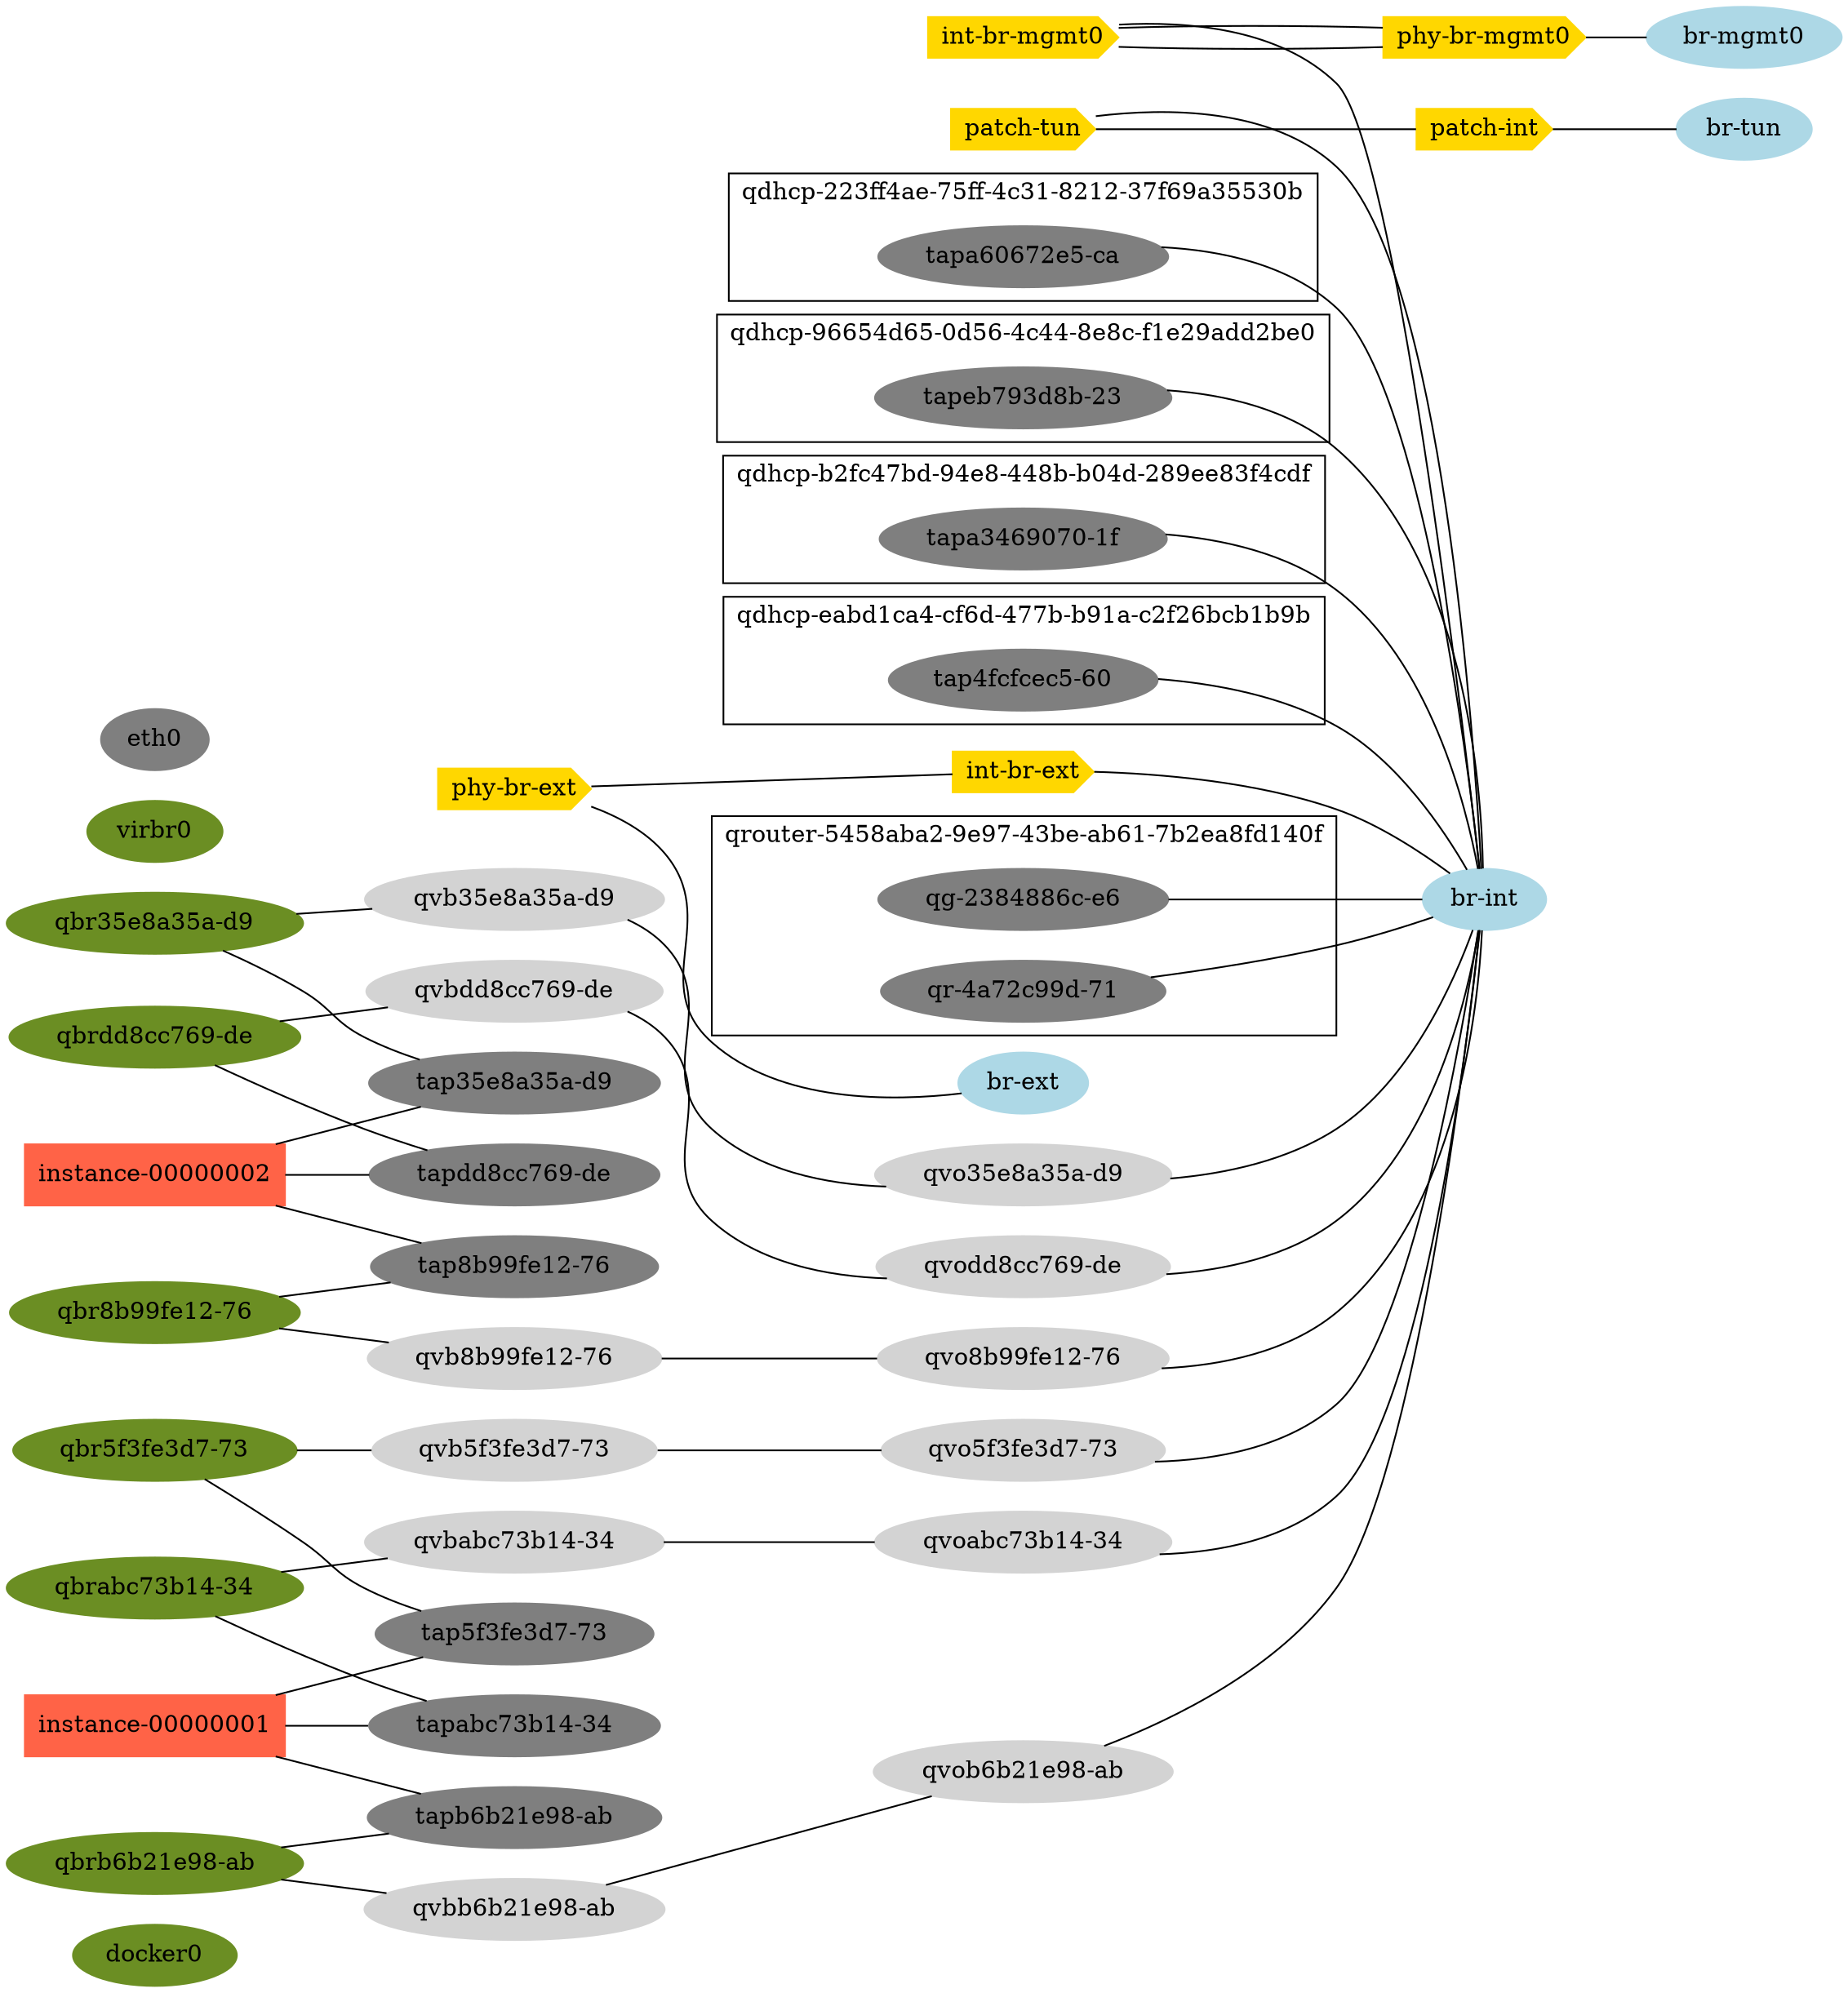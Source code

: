graph network {
	rankdir=LR
"docker0" [shape=oval,style=filled,color=olivedrab]
"qbr35e8a35a-d9" [shape=oval,style=filled,color=olivedrab]
"qbr5f3fe3d7-73" [shape=oval,style=filled,color=olivedrab]
"qbr8b99fe12-76" [shape=oval,style=filled,color=olivedrab]
"qbrabc73b14-34" [shape=oval,style=filled,color=olivedrab]
"qbrb6b21e98-ab" [shape=oval,style=filled,color=olivedrab]
"qbrdd8cc769-de" [shape=oval,style=filled,color=olivedrab]
"virbr0" [shape=oval,style=filled,color=olivedrab]
"eth0" [shape=oval,style=filled,color=grey50]
"instance-00000001" [shape=box,style=filled,color=tomato]
"instance-00000002" [shape=box,style=filled,color=tomato]
"br-ext" [shape=oval,style=filled,color=lightblue]
"br-int" [shape=oval,style=filled,color=lightblue]
"br-mgmt0" [shape=oval,style=filled,color=lightblue]
"br-tun" [shape=oval,style=filled,color=lightblue]
"int-br-ext" [shape=cds,style=filled,color=gold]
"int-br-mgmt0" [shape=cds,style=filled,color=gold]
"patch-int" [shape=cds,style=filled,color=gold]
"patch-tun" [shape=cds,style=filled,color=gold]
"phy-br-ext" [shape=cds,style=filled,color=gold]
"phy-br-mgmt0" [shape=cds,style=filled,color=gold]
"tap35e8a35a-d9" [shape=oval,style=filled,color=grey50]
"tap5f3fe3d7-73" [shape=oval,style=filled,color=grey50]
"tap8b99fe12-76" [shape=oval,style=filled,color=grey50]
"tapabc73b14-34" [shape=oval,style=filled,color=grey50]
"tapb6b21e98-ab" [shape=oval,style=filled,color=grey50]
"tapdd8cc769-de" [shape=oval,style=filled,color=grey50]
"qvb35e8a35a-d9" [shape=oval,style=filled,color=lightgrey]
"qvb5f3fe3d7-73" [shape=oval,style=filled,color=lightgrey]
"qvb8b99fe12-76" [shape=oval,style=filled,color=lightgrey]
"qvbabc73b14-34" [shape=oval,style=filled,color=lightgrey]
"qvbb6b21e98-ab" [shape=oval,style=filled,color=lightgrey]
"qvbdd8cc769-de" [shape=oval,style=filled,color=lightgrey]
"qvo35e8a35a-d9" [shape=oval,style=filled,color=lightgrey]
"qvo5f3fe3d7-73" [shape=oval,style=filled,color=lightgrey]
"qvo8b99fe12-76" [shape=oval,style=filled,color=lightgrey]
"qvoabc73b14-34" [shape=oval,style=filled,color=lightgrey]
"qvob6b21e98-ab" [shape=oval,style=filled,color=lightgrey]
"qvodd8cc769-de" [shape=oval,style=filled,color=lightgrey]
subgraph "cluster_qdhcp-223ff4ae-75ff-4c31-8212-37f69a35530b" {
  label="qdhcp-223ff4ae-75ff-4c31-8212-37f69a35530b"
"tapa60672e5-ca" [shape=oval,style=filled,color=grey50]
}
subgraph "cluster_qdhcp-96654d65-0d56-4c44-8e8c-f1e29add2be0" {
  label="qdhcp-96654d65-0d56-4c44-8e8c-f1e29add2be0"
"tapeb793d8b-23" [shape=oval,style=filled,color=grey50]
}
subgraph "cluster_qdhcp-b2fc47bd-94e8-448b-b04d-289ee83f4cdf" {
  label="qdhcp-b2fc47bd-94e8-448b-b04d-289ee83f4cdf"
"tapa3469070-1f" [shape=oval,style=filled,color=grey50]
}
subgraph "cluster_qdhcp-eabd1ca4-cf6d-477b-b91a-c2f26bcb1b9b" {
  label="qdhcp-eabd1ca4-cf6d-477b-b91a-c2f26bcb1b9b"
"tap4fcfcec5-60" [shape=oval,style=filled,color=grey50]
}
subgraph "cluster_qrouter-5458aba2-9e97-43be-ab61-7b2ea8fd140f" {
  label="qrouter-5458aba2-9e97-43be-ab61-7b2ea8fd140f"
"qg-2384886c-e6" [shape=oval,style=filled,color=grey50]
"qr-4a72c99d-71" [shape=oval,style=filled,color=grey50]
}
"instance-00000001" -- "tapb6b21e98-ab"
"instance-00000001" -- "tap5f3fe3d7-73"
"instance-00000001" -- "tapabc73b14-34"
"instance-00000002" -- "tap35e8a35a-d9"
"instance-00000002" -- "tapdd8cc769-de"
"instance-00000002" -- "tap8b99fe12-76"
"phy-br-ext" -- "br-ext"
"int-br-ext" -- "br-int"
"int-br-mgmt0" -- "br-int"
"patch-tun" -- "br-int"
"qg-2384886c-e6" -- "br-int"
"qr-4a72c99d-71" -- "br-int"
"qvo35e8a35a-d9" -- "br-int"
"qvo5f3fe3d7-73" -- "br-int"
"qvo8b99fe12-76" -- "br-int"
"qvoabc73b14-34" -- "br-int"
"qvob6b21e98-ab" -- "br-int"
"qvodd8cc769-de" -- "br-int"
"tap4fcfcec5-60" -- "br-int"
"tapa3469070-1f" -- "br-int"
"tapa60672e5-ca" -- "br-int"
"tapeb793d8b-23" -- "br-int"
"phy-br-mgmt0" -- "br-mgmt0"
"patch-int" -- "br-tun"
"qbr35e8a35a-d9" -- "qvb35e8a35a-d9"
"qbr35e8a35a-d9" -- "tap35e8a35a-d9"
"qbr5f3fe3d7-73" -- "qvb5f3fe3d7-73"
"qbr5f3fe3d7-73" -- "tap5f3fe3d7-73"
"qbr8b99fe12-76" -- "qvb8b99fe12-76"
"qbr8b99fe12-76" -- "tap8b99fe12-76"
"qbrabc73b14-34" -- "qvbabc73b14-34"
"qbrabc73b14-34" -- "tapabc73b14-34"
"qbrb6b21e98-ab" -- "qvbb6b21e98-ab"
"qbrb6b21e98-ab" -- "tapb6b21e98-ab"
"qbrdd8cc769-de" -- "qvbdd8cc769-de"
"qbrdd8cc769-de" -- "tapdd8cc769-de"
"phy-br-ext" -- "int-br-ext"
"int-br-mgmt0" -- "phy-br-mgmt0"
"patch-tun" -- "patch-int"
"phy-br-mgmt0" -- "int-br-mgmt0"
"qvb35e8a35a-d9" -- "qvo35e8a35a-d9"
"qvb5f3fe3d7-73" -- "qvo5f3fe3d7-73"
"qvb8b99fe12-76" -- "qvo8b99fe12-76"
"qvbabc73b14-34" -- "qvoabc73b14-34"
"qvbb6b21e98-ab" -- "qvob6b21e98-ab"
"qvbdd8cc769-de" -- "qvodd8cc769-de"
}
